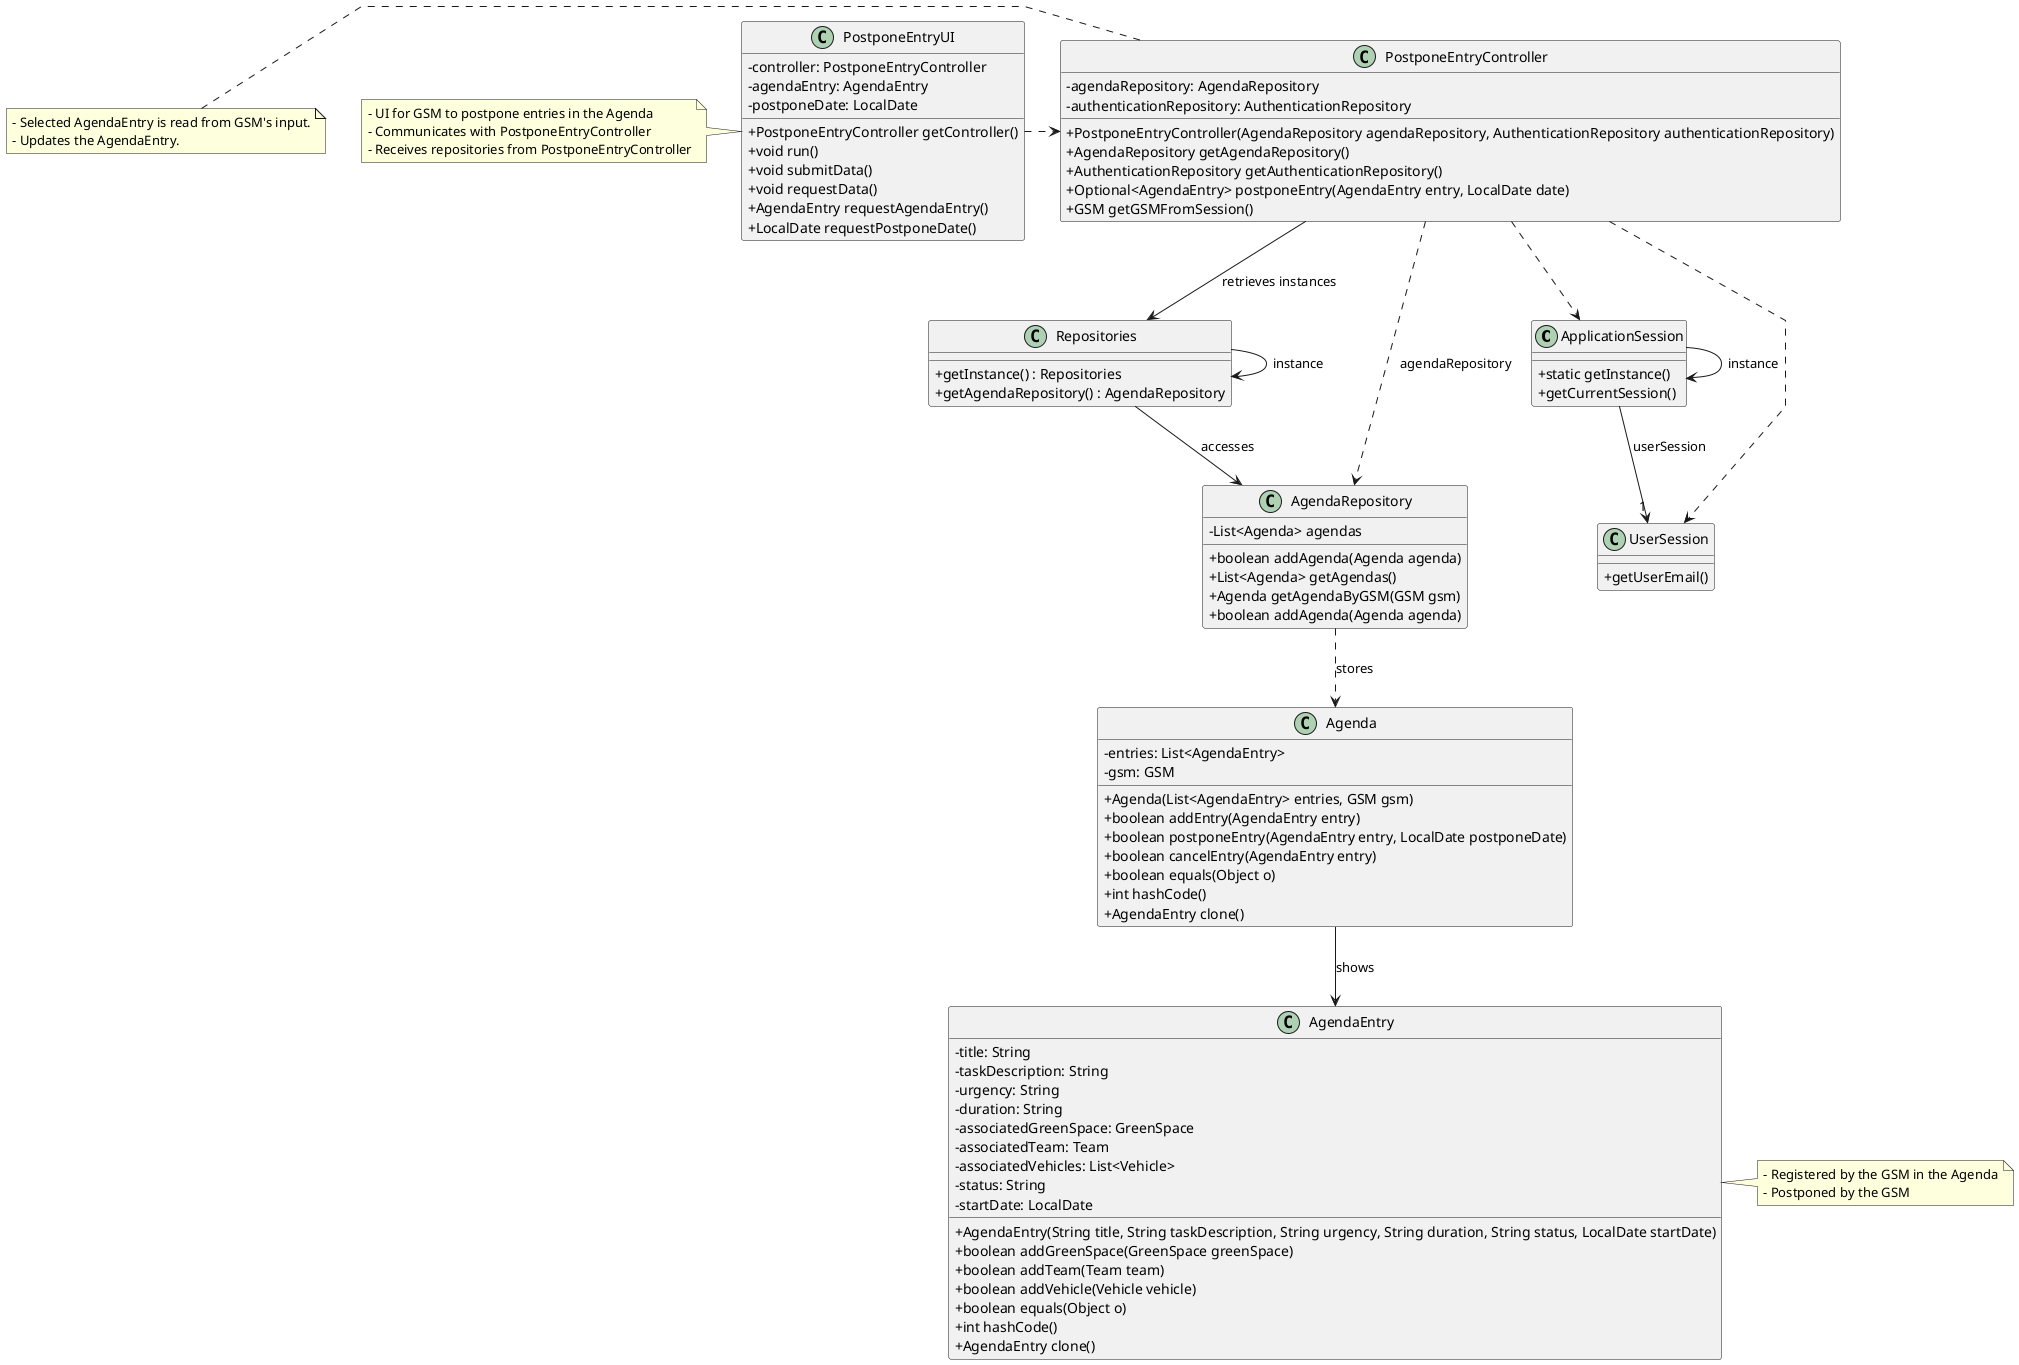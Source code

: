@startuml
'skinparam monochrome true
skinparam packageStyle rectangle
skinparam shadowing false
skinparam linetype polyline
'skinparam linetype orto

skinparam classAttributeIconSize 0

class ApplicationSession
{
    + static getInstance()
    + getCurrentSession()
}

class UserSession
{
    + getUserEmail()
}

class AgendaEntry {
    - title: String
    - taskDescription: String
    - urgency: String
    - duration: String
    - associatedGreenSpace: GreenSpace
    - associatedTeam: Team
    - associatedVehicles: List<Vehicle>
    - status: String
    - startDate: LocalDate
    + AgendaEntry(String title, String taskDescription, String urgency, String duration, String status, LocalDate startDate)
    + boolean addGreenSpace(GreenSpace greenSpace)
    + boolean addTeam(Team team)
    + boolean addVehicle(Vehicle vehicle)
    + boolean equals(Object o)
    + int hashCode()
    + AgendaEntry clone()
}

class Agenda {
    - entries: List<AgendaEntry>
    - gsm: GSM
    + Agenda(List<AgendaEntry> entries, GSM gsm)
    + boolean addEntry(AgendaEntry entry)
    + boolean postponeEntry(AgendaEntry entry, LocalDate postponeDate)
    + boolean cancelEntry(AgendaEntry entry)
    + boolean equals(Object o)
    + int hashCode()
    + AgendaEntry clone()
}

class AgendaRepository {
  - List<Agenda> agendas
  + boolean addAgenda(Agenda agenda)
  + List<Agenda> getAgendas()
  + Agenda getAgendaByGSM(GSM gsm)
  + boolean addAgenda(Agenda agenda)
}

class Repositories {
  + getInstance() : Repositories
  + getAgendaRepository() : AgendaRepository
}

class PostponeEntryUI {
  - controller: PostponeEntryController
  - agendaEntry: AgendaEntry
  - postponeDate: LocalDate
  + PostponeEntryController getController()
  + void run()
  + void submitData()
  + void requestData()
  + AgendaEntry requestAgendaEntry()
  + LocalDate requestPostponeDate()
}

class PostponeEntryController {
  - agendaRepository: AgendaRepository
  - authenticationRepository: AuthenticationRepository
  + PostponeEntryController(AgendaRepository agendaRepository, AuthenticationRepository authenticationRepository)
  + AgendaRepository getAgendaRepository()
  + AuthenticationRepository getAuthenticationRepository()
  + Optional<AgendaEntry> postponeEntry(AgendaEntry entry, LocalDate date)
  + GSM getGSMFromSession()
}
note left of PostponeEntryController
  - Selected AgendaEntry is read from GSM's input.
  - Updates the AgendaEntry.
end note

note left of PostponeEntryUI
  - UI for GSM to postpone entries in the Agenda
  - Communicates with PostponeEntryController
  - Receives repositories from PostponeEntryController
end note

note right of AgendaEntry
 - Registered by the GSM in the Agenda
 - Postponed by the GSM
end note

Agenda --> AgendaEntry: shows

Repositories -> Repositories : instance
ApplicationSession -> ApplicationSession : instance

PostponeEntryUI .> PostponeEntryController

PostponeEntryController -down-> Repositories : retrieves instances

Repositories -down-> AgendaRepository : accesses

PostponeEntryController ..> AgendaRepository : agendaRepository

ApplicationSession --> "1" UserSession : userSession

PostponeEntryController ..> ApplicationSession
PostponeEntryController ..> UserSession

AgendaRepository ..> Agenda: stores

@enduml

